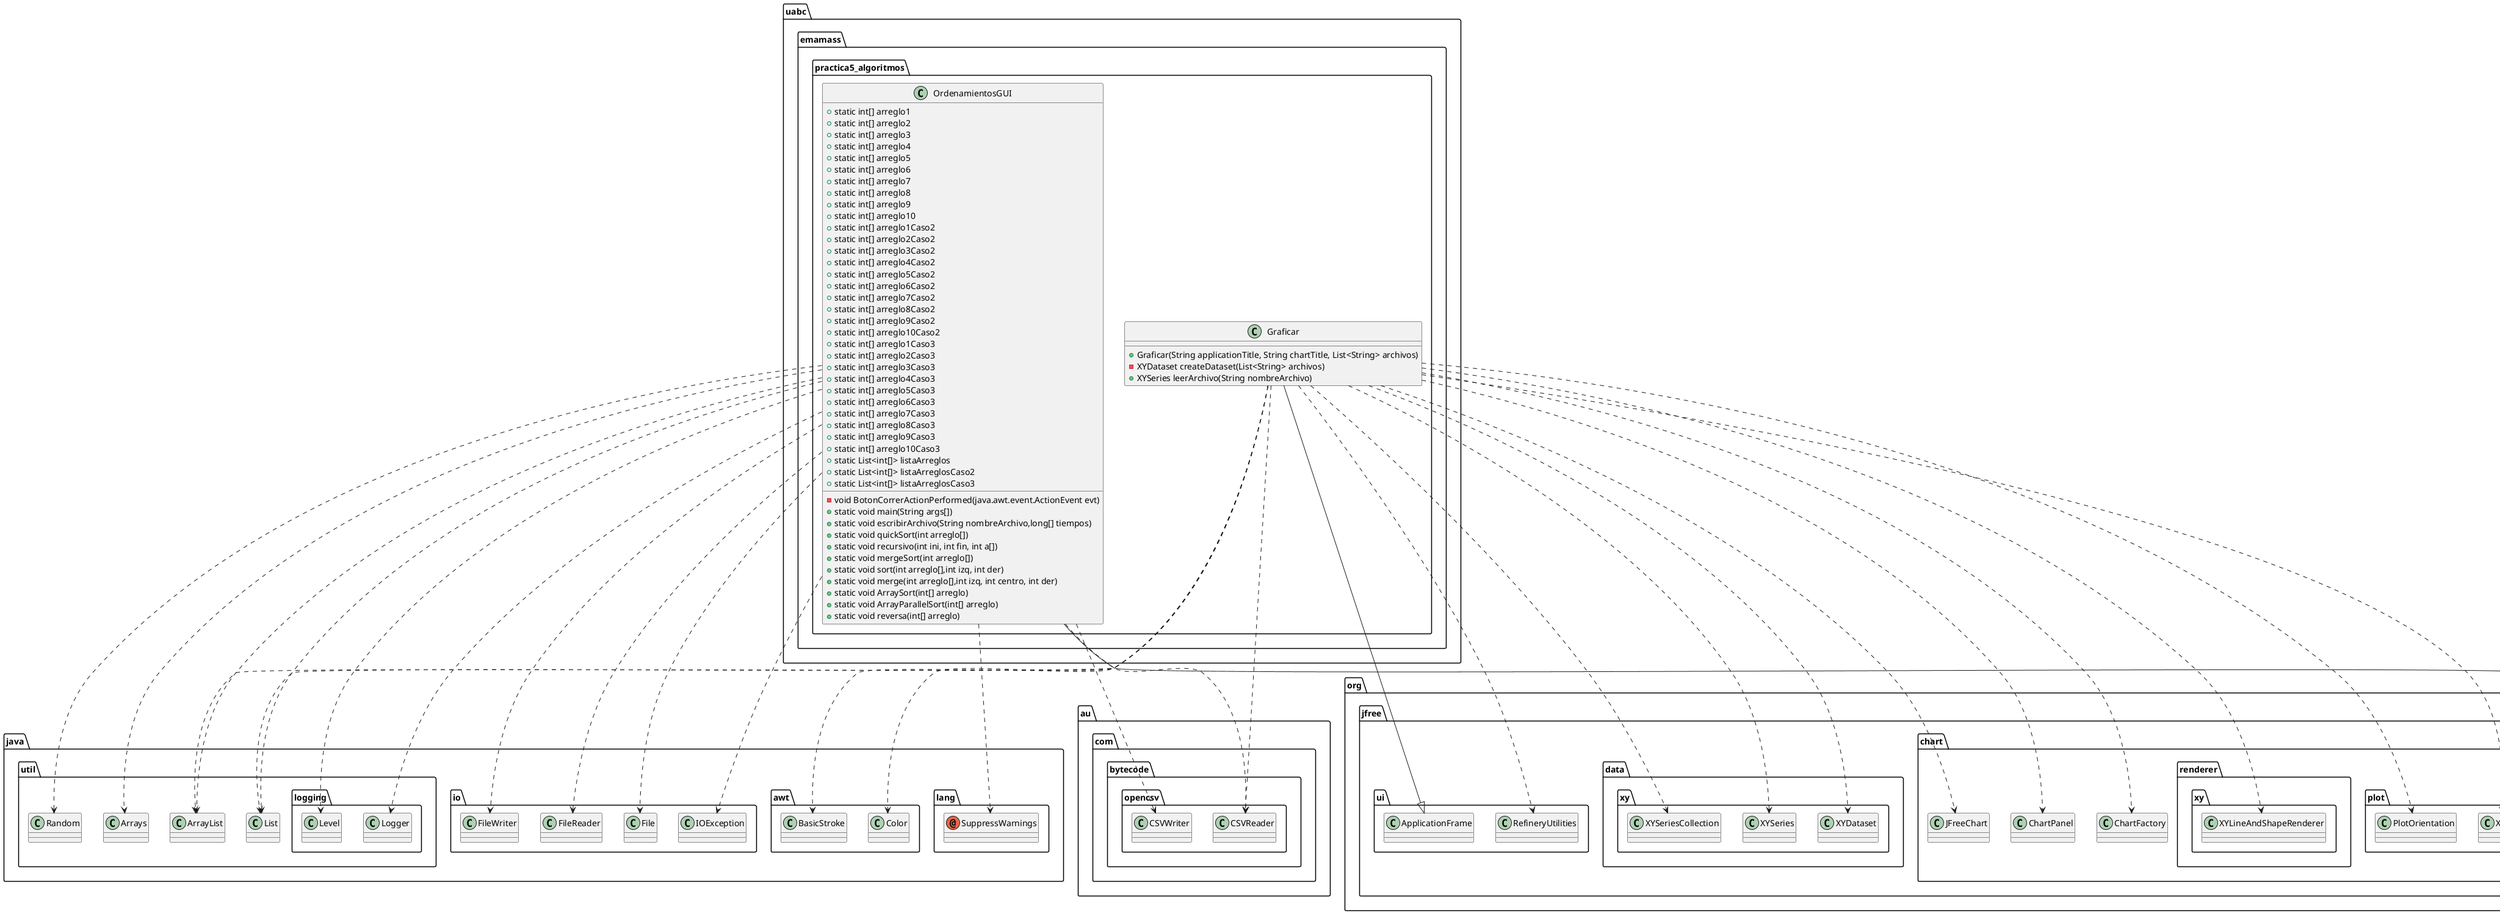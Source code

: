 @startuml
annotation java.lang.SuppressWarnings
class au.com.bytecode.opencsv.CSVReader
class au.com.bytecode.opencsv.CSVWriter
class java.awt.BasicStroke
class java.awt.Color
class java.io.File
class java.io.FileReader
class java.io.FileWriter
class java.io.IOException
class java.util.ArrayList
class java.util.Arrays
class java.util.List
class java.util.Random
class java.util.logging.Level
class java.util.logging.Logger
class javax.swing.JFrame
class org.jfree.chart.ChartFactory
class org.jfree.chart.ChartPanel
class org.jfree.chart.JFreeChart
class org.jfree.chart.plot.PlotOrientation
class org.jfree.chart.plot.XYPlot
class org.jfree.chart.renderer.xy.XYLineAndShapeRenderer
class org.jfree.data.xy.XYDataset
class org.jfree.data.xy.XYSeries
class org.jfree.data.xy.XYSeriesCollection
class org.jfree.ui.ApplicationFrame
class org.jfree.ui.RefineryUtilities
class uabc.emamass.practica5_algoritmos.Graficar{
    +Graficar(String applicationTitle, String chartTitle, List<String> archivos)
    -XYDataset createDataset(List<String> archivos)
    +XYSeries leerArchivo(String nombreArchivo)
}
class uabc.emamass.practica5_algoritmos.OrdenamientosGUI{
    -void BotonCorrerActionPerformed(java.awt.event.ActionEvent evt)
    +static void main(String args[])
    +static void escribirArchivo(String nombreArchivo,long[] tiempos)
    +static void quickSort(int arreglo[])
    +static void recursivo(int ini, int fin, int a[])
    +static void mergeSort(int arreglo[])
    +static void sort(int arreglo[],int izq, int der)
    +static void merge(int arreglo[],int izq, int centro, int der)
    +static void ArraySort(int[] arreglo)
    +static void ArrayParallelSort(int[] arreglo)
    +static void reversa(int[] arreglo)
    +static int[] arreglo1 
    +static int[] arreglo2 
    +static int[] arreglo3 
    +static int[] arreglo4 
    +static int[] arreglo5 
    +static int[] arreglo6 
    +static int[] arreglo7 
    +static int[] arreglo8 
    +static int[] arreglo9 
    +static int[] arreglo10 
    +static int[] arreglo1Caso2 
    +static int[] arreglo2Caso2 
    +static int[] arreglo3Caso2 
    +static int[] arreglo4Caso2 
    +static int[] arreglo5Caso2 
    +static int[] arreglo6Caso2 
    +static int[] arreglo7Caso2 
    +static int[] arreglo8Caso2 
    +static int[] arreglo9Caso2 
    +static int[] arreglo10Caso2 
    +static int[] arreglo1Caso3 
    +static int[] arreglo2Caso3 
    +static int[] arreglo3Caso3 
    +static int[] arreglo4Caso3 
    +static int[] arreglo5Caso3 
    +static int[] arreglo6Caso3 
    +static int[] arreglo7Caso3 
    +static int[] arreglo8Caso3 
    +static int[] arreglo9Caso3 
    +static int[] arreglo10Caso3 
    +static List<int[]> listaArreglos 
    +static List<int[]> listaArreglosCaso2 
    +static List<int[]> listaArreglosCaso3 
}
uabc.emamass.practica5_algoritmos.Graficar ..> au.com.bytecode.opencsv.CSVReader
uabc.emamass.practica5_algoritmos.Graficar ..> java.awt.BasicStroke
uabc.emamass.practica5_algoritmos.Graficar ..> java.awt.Color
uabc.emamass.practica5_algoritmos.Graficar ..> java.util.ArrayList
uabc.emamass.practica5_algoritmos.Graficar ..> java.util.List
uabc.emamass.practica5_algoritmos.Graficar ..> org.jfree.chart.ChartFactory
uabc.emamass.practica5_algoritmos.Graficar ..> org.jfree.chart.ChartPanel
uabc.emamass.practica5_algoritmos.Graficar ..> org.jfree.chart.JFreeChart
uabc.emamass.practica5_algoritmos.Graficar ..> org.jfree.chart.plot.PlotOrientation
uabc.emamass.practica5_algoritmos.Graficar ..> org.jfree.chart.plot.XYPlot
uabc.emamass.practica5_algoritmos.Graficar ..> org.jfree.chart.renderer.xy.XYLineAndShapeRenderer
uabc.emamass.practica5_algoritmos.Graficar ..> org.jfree.data.xy.XYDataset
uabc.emamass.practica5_algoritmos.Graficar ..> org.jfree.data.xy.XYSeries
uabc.emamass.practica5_algoritmos.Graficar ..> org.jfree.data.xy.XYSeriesCollection
uabc.emamass.practica5_algoritmos.Graficar --|> org.jfree.ui.ApplicationFrame
uabc.emamass.practica5_algoritmos.Graficar ..> org.jfree.ui.RefineryUtilities
uabc.emamass.practica5_algoritmos.OrdenamientosGUI ..> java.lang.SuppressWarnings
uabc.emamass.practica5_algoritmos.OrdenamientosGUI ..> au.com.bytecode.opencsv.CSVReader
uabc.emamass.practica5_algoritmos.OrdenamientosGUI ..> au.com.bytecode.opencsv.CSVWriter
uabc.emamass.practica5_algoritmos.OrdenamientosGUI ..> java.io.File
uabc.emamass.practica5_algoritmos.OrdenamientosGUI ..> java.io.FileReader
uabc.emamass.practica5_algoritmos.OrdenamientosGUI ..> java.io.FileWriter
uabc.emamass.practica5_algoritmos.OrdenamientosGUI ..> java.io.IOException
uabc.emamass.practica5_algoritmos.OrdenamientosGUI ..> java.util.ArrayList
uabc.emamass.practica5_algoritmos.OrdenamientosGUI ..> java.util.Arrays
uabc.emamass.practica5_algoritmos.OrdenamientosGUI ..> java.util.List
uabc.emamass.practica5_algoritmos.OrdenamientosGUI ..> java.util.Random
uabc.emamass.practica5_algoritmos.OrdenamientosGUI ..> java.util.logging.Level
uabc.emamass.practica5_algoritmos.OrdenamientosGUI ..> java.util.logging.Logger
uabc.emamass.practica5_algoritmos.OrdenamientosGUI --|> javax.swing.JFrame
@enduml